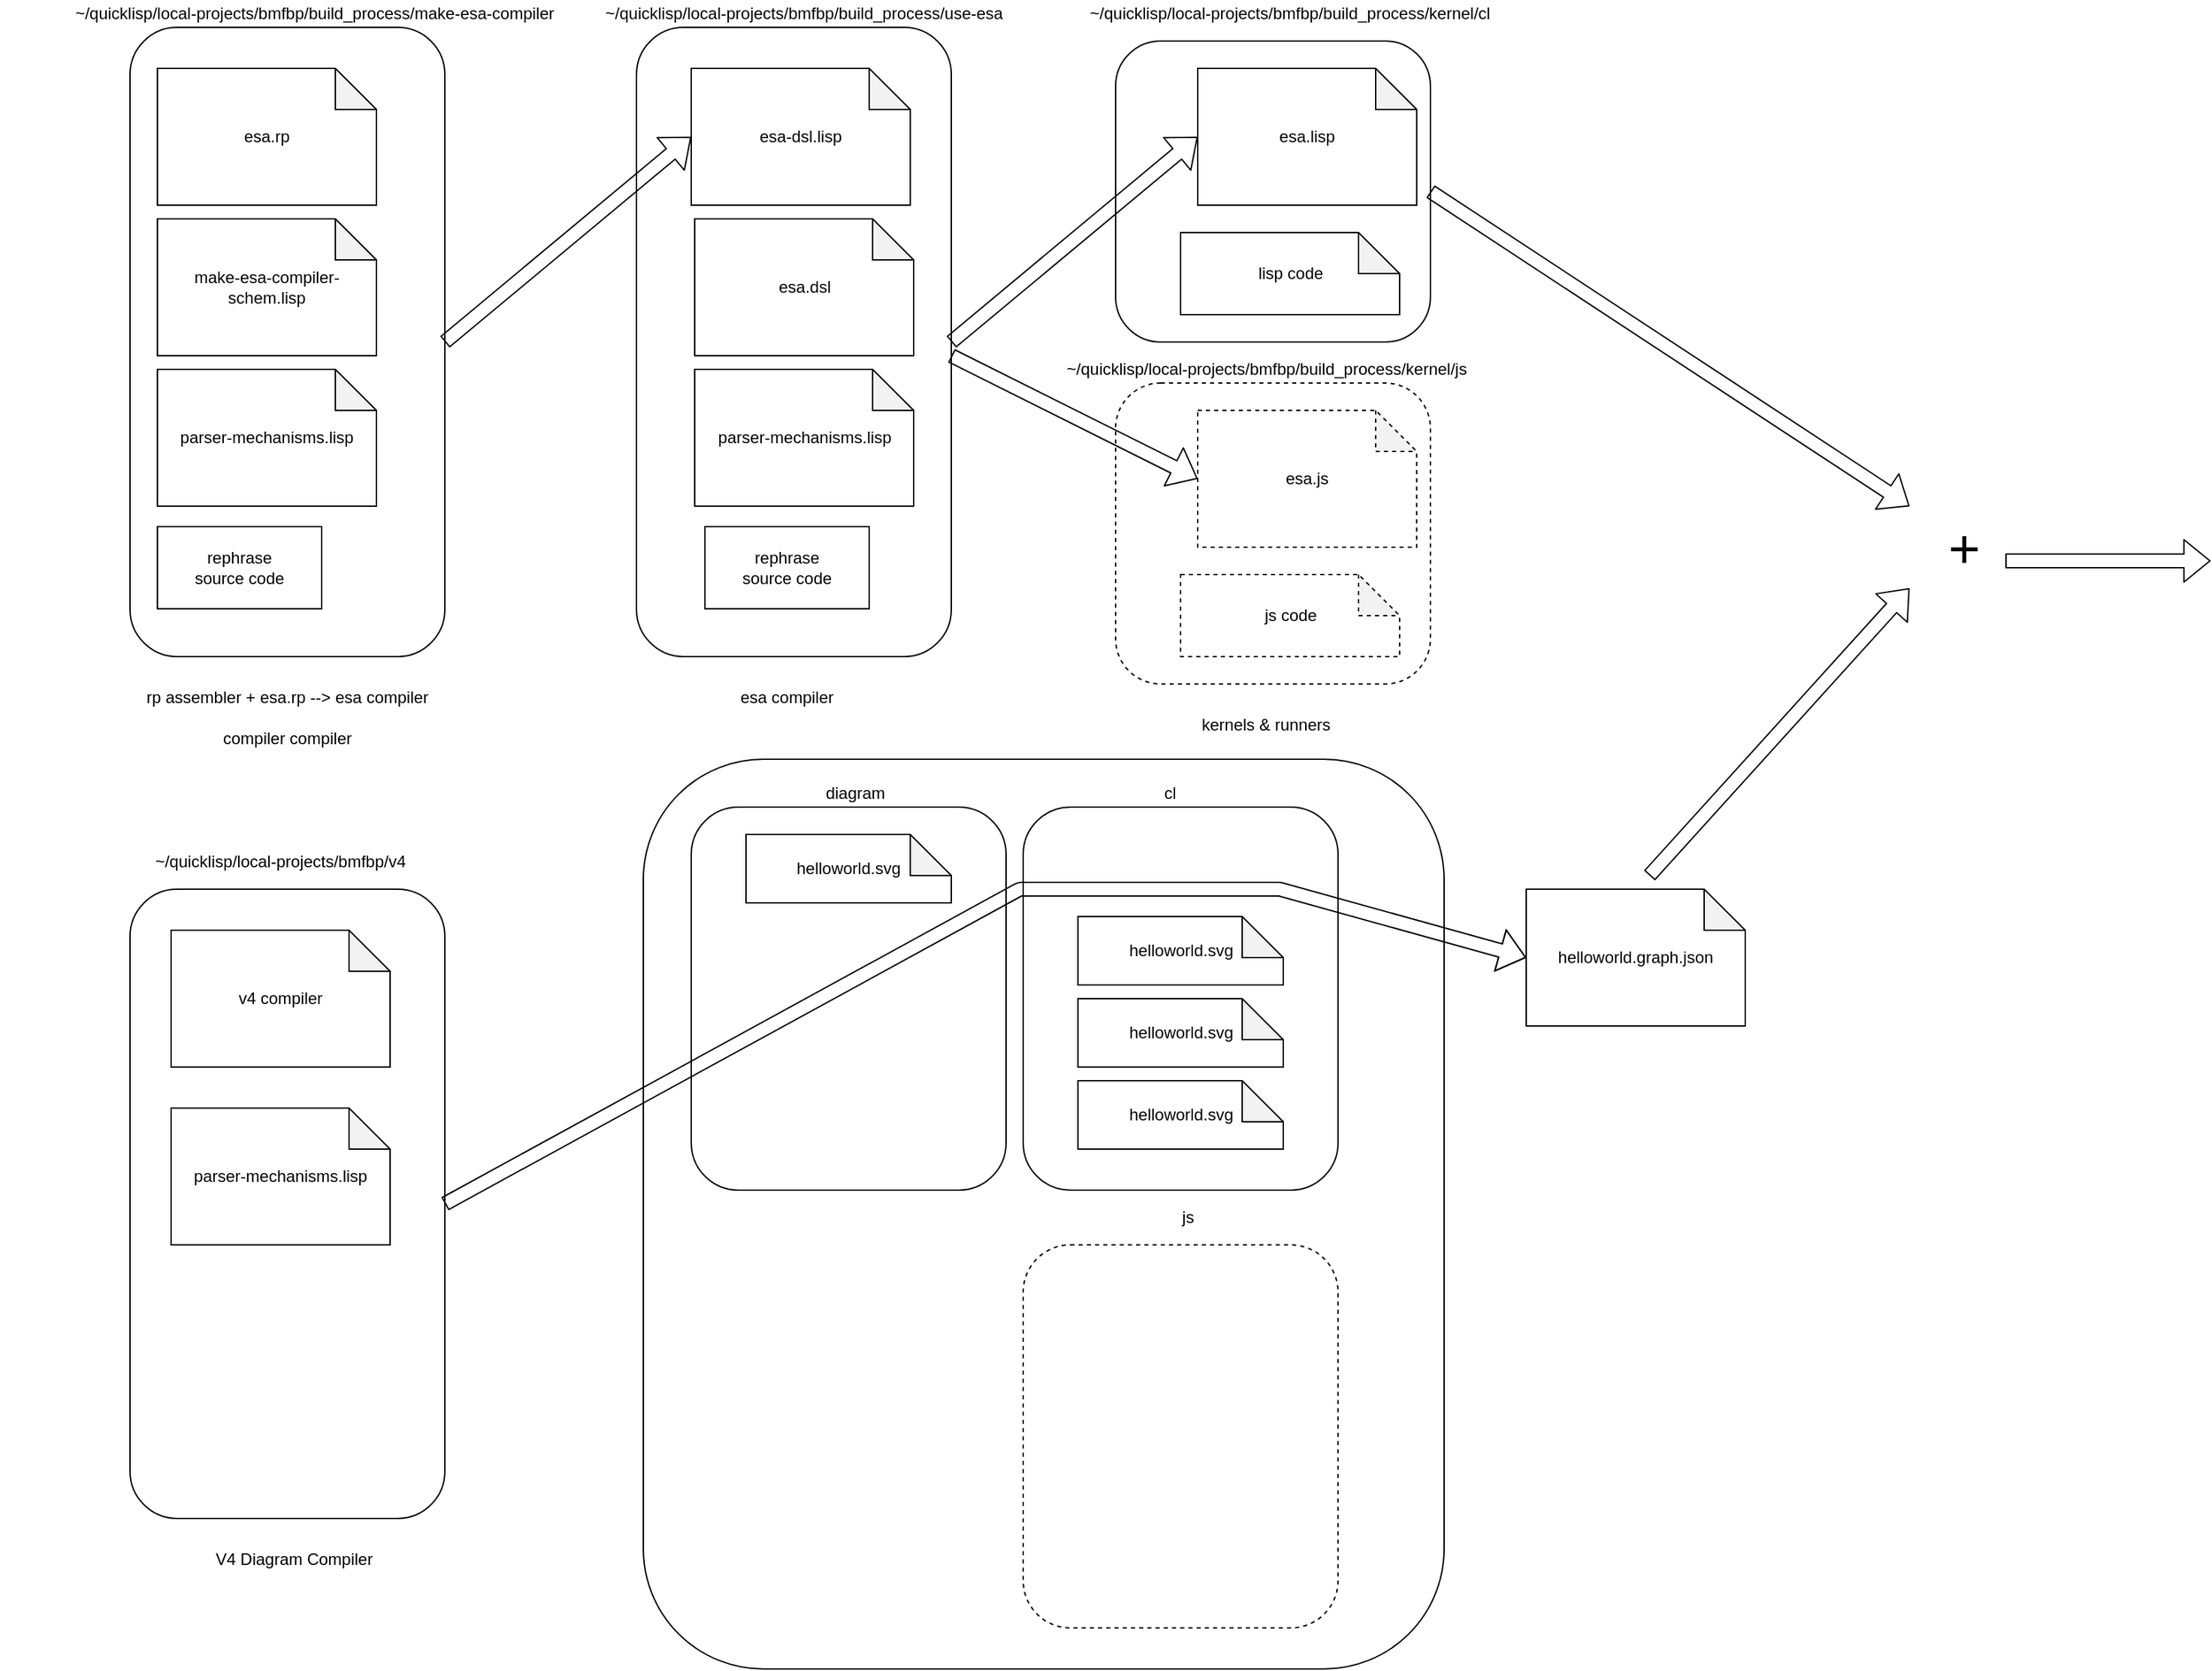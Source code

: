 <mxfile version="12.4.2" type="device" pages="1"><diagram id="ARhYGn0Xi3KF-ccJs8xG" name="esa workflow"><mxGraphModel dx="2206" dy="807" grid="1" gridSize="10" guides="1" tooltips="1" connect="1" arrows="1" fold="1" page="1" pageScale="1" pageWidth="1100" pageHeight="850" math="0" shadow="0"><root><mxCell id="0"/><mxCell id="1" parent="0"/><mxCell id="Y3nJVtJx29YbIr0Kz3dH-40" value="" style="rounded=1;whiteSpace=wrap;html=1;" vertex="1" parent="1"><mxGeometry x="405" y="565" width="585" height="665" as="geometry"/></mxCell><mxCell id="Y3nJVtJx29YbIr0Kz3dH-39" value="" style="rounded=1;whiteSpace=wrap;html=1;" vertex="1" parent="1"><mxGeometry x="682.5" y="600" width="230" height="280" as="geometry"/></mxCell><mxCell id="Y3nJVtJx29YbIr0Kz3dH-8" value="" style="rounded=1;whiteSpace=wrap;html=1;" vertex="1" parent="1"><mxGeometry x="400" y="30" width="230" height="460" as="geometry"/></mxCell><mxCell id="Y3nJVtJx29YbIr0Kz3dH-4" value="" style="rounded=1;whiteSpace=wrap;html=1;" vertex="1" parent="1"><mxGeometry x="30" y="30" width="230" height="460" as="geometry"/></mxCell><mxCell id="-_JR77yIatKBloOyYiaq-2" value="esa.rp" style="shape=note;whiteSpace=wrap;html=1;backgroundOutline=1;darkOpacity=0.05;" parent="1" vertex="1"><mxGeometry x="50" y="60" width="160" height="100" as="geometry"/></mxCell><mxCell id="-_JR77yIatKBloOyYiaq-7" value="esa-dsl.lisp" style="shape=note;whiteSpace=wrap;html=1;backgroundOutline=1;darkOpacity=0.05;" parent="1" vertex="1"><mxGeometry x="440" y="60" width="160" height="100" as="geometry"/></mxCell><mxCell id="Y3nJVtJx29YbIr0Kz3dH-1" value="rephrase&lt;br&gt;source code" style="rounded=0;whiteSpace=wrap;html=1;" vertex="1" parent="1"><mxGeometry x="50" y="395" width="120" height="60" as="geometry"/></mxCell><mxCell id="Y3nJVtJx29YbIr0Kz3dH-2" value="make-esa-compiler-schem.lisp" style="shape=note;whiteSpace=wrap;html=1;backgroundOutline=1;darkOpacity=0.05;" vertex="1" parent="1"><mxGeometry x="50" y="170" width="160" height="100" as="geometry"/></mxCell><mxCell id="Y3nJVtJx29YbIr0Kz3dH-3" value="parser-mechanisms.lisp" style="shape=note;whiteSpace=wrap;html=1;backgroundOutline=1;darkOpacity=0.05;" vertex="1" parent="1"><mxGeometry x="50" y="280" width="160" height="100" as="geometry"/></mxCell><mxCell id="Y3nJVtJx29YbIr0Kz3dH-5" value="~/quicklisp/local-projects/bmfbp/build_process/make-esa-compiler" style="text;html=1;strokeColor=none;fillColor=none;align=center;verticalAlign=middle;whiteSpace=wrap;rounded=0;" vertex="1" parent="1"><mxGeometry x="-40" y="10" width="410" height="20" as="geometry"/></mxCell><mxCell id="Y3nJVtJx29YbIr0Kz3dH-6" value="~/quicklisp/local-projects/bmfbp/build_process/use-esa" style="text;html=1;strokeColor=none;fillColor=none;align=center;verticalAlign=middle;whiteSpace=wrap;rounded=0;" vertex="1" parent="1"><mxGeometry x="345" y="10" width="355" height="20" as="geometry"/></mxCell><mxCell id="Y3nJVtJx29YbIr0Kz3dH-7" value="" style="shape=flexArrow;endArrow=classic;html=1;entryX=0;entryY=0.5;entryDx=0;entryDy=0;entryPerimeter=0;exitX=1;exitY=0.5;exitDx=0;exitDy=0;" edge="1" parent="1" source="Y3nJVtJx29YbIr0Kz3dH-4" target="-_JR77yIatKBloOyYiaq-7"><mxGeometry width="50" height="50" relative="1" as="geometry"><mxPoint x="-30" y="560" as="sourcePoint"/><mxPoint x="20" y="510" as="targetPoint"/></mxGeometry></mxCell><mxCell id="Y3nJVtJx29YbIr0Kz3dH-11" value="rp assembler + esa.rp --&amp;gt; esa compiler" style="text;html=1;strokeColor=none;fillColor=none;align=center;verticalAlign=middle;whiteSpace=wrap;rounded=0;" vertex="1" parent="1"><mxGeometry x="35" y="510" width="220" height="20" as="geometry"/></mxCell><mxCell id="Y3nJVtJx29YbIr0Kz3dH-14" value="esa compiler" style="text;html=1;strokeColor=none;fillColor=none;align=center;verticalAlign=middle;whiteSpace=wrap;rounded=0;" vertex="1" parent="1"><mxGeometry x="400" y="510" width="220" height="20" as="geometry"/></mxCell><mxCell id="Y3nJVtJx29YbIr0Kz3dH-15" value="compiler compiler" style="text;html=1;strokeColor=none;fillColor=none;align=center;verticalAlign=middle;whiteSpace=wrap;rounded=0;" vertex="1" parent="1"><mxGeometry x="35" y="540" width="220" height="20" as="geometry"/></mxCell><mxCell id="Y3nJVtJx29YbIr0Kz3dH-16" value="" style="rounded=1;whiteSpace=wrap;html=1;" vertex="1" parent="1"><mxGeometry x="750" y="40" width="230" height="220" as="geometry"/></mxCell><mxCell id="Y3nJVtJx29YbIr0Kz3dH-17" value="" style="rounded=1;whiteSpace=wrap;html=1;dashed=1;" vertex="1" parent="1"><mxGeometry x="750" y="290" width="230" height="220" as="geometry"/></mxCell><mxCell id="Y3nJVtJx29YbIr0Kz3dH-18" value="kernels &amp;amp; runners" style="text;html=1;strokeColor=none;fillColor=none;align=center;verticalAlign=middle;whiteSpace=wrap;rounded=0;" vertex="1" parent="1"><mxGeometry x="750" y="530" width="220" height="20" as="geometry"/></mxCell><mxCell id="Y3nJVtJx29YbIr0Kz3dH-19" value="rephrase&lt;br&gt;source code" style="rounded=0;whiteSpace=wrap;html=1;" vertex="1" parent="1"><mxGeometry x="450" y="395" width="120" height="60" as="geometry"/></mxCell><mxCell id="Y3nJVtJx29YbIr0Kz3dH-20" value="parser-mechanisms.lisp" style="shape=note;whiteSpace=wrap;html=1;backgroundOutline=1;darkOpacity=0.05;" vertex="1" parent="1"><mxGeometry x="442.5" y="280" width="160" height="100" as="geometry"/></mxCell><mxCell id="Y3nJVtJx29YbIr0Kz3dH-21" value="~/quicklisp/local-projects/bmfbp/build_process/kernel/cl" style="text;html=1;strokeColor=none;fillColor=none;align=center;verticalAlign=middle;whiteSpace=wrap;rounded=0;" vertex="1" parent="1"><mxGeometry x="700" y="10" width="355" height="20" as="geometry"/></mxCell><mxCell id="Y3nJVtJx29YbIr0Kz3dH-22" value="~/quicklisp/local-projects/bmfbp/build_process/kernel/js" style="text;html=1;strokeColor=none;fillColor=none;align=center;verticalAlign=middle;whiteSpace=wrap;rounded=0;" vertex="1" parent="1"><mxGeometry x="682.5" y="270" width="355" height="20" as="geometry"/></mxCell><mxCell id="Y3nJVtJx29YbIr0Kz3dH-23" value="" style="shape=flexArrow;endArrow=classic;html=1;entryX=0;entryY=0.5;entryDx=0;entryDy=0;entryPerimeter=0;exitX=1;exitY=0.5;exitDx=0;exitDy=0;" edge="1" parent="1"><mxGeometry width="50" height="50" relative="1" as="geometry"><mxPoint x="630" y="260" as="sourcePoint"/><mxPoint x="810" y="110" as="targetPoint"/></mxGeometry></mxCell><mxCell id="Y3nJVtJx29YbIr0Kz3dH-24" value="" style="shape=flexArrow;endArrow=classic;html=1;entryX=0;entryY=0.5;entryDx=0;entryDy=0;entryPerimeter=0;exitX=1;exitY=0.5;exitDx=0;exitDy=0;" edge="1" parent="1" target="Y3nJVtJx29YbIr0Kz3dH-26"><mxGeometry width="50" height="50" relative="1" as="geometry"><mxPoint x="630" y="270" as="sourcePoint"/><mxPoint x="810" y="120" as="targetPoint"/></mxGeometry></mxCell><mxCell id="Y3nJVtJx29YbIr0Kz3dH-25" value="esa.lisp" style="shape=note;whiteSpace=wrap;html=1;backgroundOutline=1;darkOpacity=0.05;" vertex="1" parent="1"><mxGeometry x="810" y="60" width="160" height="100" as="geometry"/></mxCell><mxCell id="Y3nJVtJx29YbIr0Kz3dH-26" value="esa.js" style="shape=note;whiteSpace=wrap;html=1;backgroundOutline=1;darkOpacity=0.05;dashed=1;" vertex="1" parent="1"><mxGeometry x="810" y="310" width="160" height="100" as="geometry"/></mxCell><mxCell id="Y3nJVtJx29YbIr0Kz3dH-27" value="" style="rounded=1;whiteSpace=wrap;html=1;" vertex="1" parent="1"><mxGeometry x="30" y="660" width="230" height="460" as="geometry"/></mxCell><mxCell id="Y3nJVtJx29YbIr0Kz3dH-28" value="~/quicklisp/local-projects/bmfbp/v4" style="text;html=1;strokeColor=none;fillColor=none;align=center;verticalAlign=middle;whiteSpace=wrap;rounded=0;" vertex="1" parent="1"><mxGeometry x="-65" y="630" width="410" height="20" as="geometry"/></mxCell><mxCell id="Y3nJVtJx29YbIr0Kz3dH-29" value="v4 compiler" style="shape=note;whiteSpace=wrap;html=1;backgroundOutline=1;darkOpacity=0.05;" vertex="1" parent="1"><mxGeometry x="60" y="690" width="160" height="100" as="geometry"/></mxCell><mxCell id="Y3nJVtJx29YbIr0Kz3dH-30" value="parser-mechanisms.lisp" style="shape=note;whiteSpace=wrap;html=1;backgroundOutline=1;darkOpacity=0.05;" vertex="1" parent="1"><mxGeometry x="60" y="820" width="160" height="100" as="geometry"/></mxCell><mxCell id="Y3nJVtJx29YbIr0Kz3dH-31" value="helloworld.graph.json" style="shape=note;whiteSpace=wrap;html=1;backgroundOutline=1;darkOpacity=0.05;" vertex="1" parent="1"><mxGeometry x="1050" y="660" width="160" height="100" as="geometry"/></mxCell><mxCell id="Y3nJVtJx29YbIr0Kz3dH-32" value="V4 Diagram Compiler" style="text;html=1;strokeColor=none;fillColor=none;align=center;verticalAlign=middle;whiteSpace=wrap;rounded=0;" vertex="1" parent="1"><mxGeometry x="40" y="1140" width="220" height="20" as="geometry"/></mxCell><mxCell id="Y3nJVtJx29YbIr0Kz3dH-33" value="" style="rounded=1;whiteSpace=wrap;html=1;" vertex="1" parent="1"><mxGeometry x="440" y="600" width="230" height="280" as="geometry"/></mxCell><mxCell id="Y3nJVtJx29YbIr0Kz3dH-34" value="helloworld.svg" style="shape=note;whiteSpace=wrap;html=1;backgroundOutline=1;darkOpacity=0.05;" vertex="1" parent="1"><mxGeometry x="480" y="620" width="150" height="50" as="geometry"/></mxCell><mxCell id="Y3nJVtJx29YbIr0Kz3dH-35" value="helloworld.svg" style="shape=note;whiteSpace=wrap;html=1;backgroundOutline=1;darkOpacity=0.05;" vertex="1" parent="1"><mxGeometry x="722.5" y="680" width="150" height="50" as="geometry"/></mxCell><mxCell id="Y3nJVtJx29YbIr0Kz3dH-36" value="helloworld.svg" style="shape=note;whiteSpace=wrap;html=1;backgroundOutline=1;darkOpacity=0.05;" vertex="1" parent="1"><mxGeometry x="722.5" y="740" width="150" height="50" as="geometry"/></mxCell><mxCell id="Y3nJVtJx29YbIr0Kz3dH-37" value="helloworld.svg" style="shape=note;whiteSpace=wrap;html=1;backgroundOutline=1;darkOpacity=0.05;" vertex="1" parent="1"><mxGeometry x="722.5" y="800" width="150" height="50" as="geometry"/></mxCell><mxCell id="Y3nJVtJx29YbIr0Kz3dH-41" value="diagram" style="text;html=1;strokeColor=none;fillColor=none;align=center;verticalAlign=middle;whiteSpace=wrap;rounded=0;" vertex="1" parent="1"><mxGeometry x="450" y="580" width="220" height="20" as="geometry"/></mxCell><mxCell id="Y3nJVtJx29YbIr0Kz3dH-42" value="cl" style="text;html=1;strokeColor=none;fillColor=none;align=center;verticalAlign=middle;whiteSpace=wrap;rounded=0;" vertex="1" parent="1"><mxGeometry x="680" y="580" width="220" height="20" as="geometry"/></mxCell><mxCell id="Y3nJVtJx29YbIr0Kz3dH-43" value="" style="rounded=1;whiteSpace=wrap;html=1;dashed=1;" vertex="1" parent="1"><mxGeometry x="682.5" y="920" width="230" height="280" as="geometry"/></mxCell><mxCell id="Y3nJVtJx29YbIr0Kz3dH-44" value="js" style="text;html=1;strokeColor=none;fillColor=none;align=center;verticalAlign=middle;whiteSpace=wrap;rounded=0;" vertex="1" parent="1"><mxGeometry x="692.5" y="890" width="220" height="20" as="geometry"/></mxCell><mxCell id="Y3nJVtJx29YbIr0Kz3dH-45" value="" style="shape=flexArrow;endArrow=classic;html=1;entryX=0;entryY=0.5;entryDx=0;entryDy=0;entryPerimeter=0;exitX=1;exitY=0.5;exitDx=0;exitDy=0;" edge="1" parent="1" target="Y3nJVtJx29YbIr0Kz3dH-31"><mxGeometry width="50" height="50" relative="1" as="geometry"><mxPoint x="260" y="890" as="sourcePoint"/><mxPoint x="440" y="740" as="targetPoint"/><Array as="points"><mxPoint x="680" y="660"/><mxPoint x="870" y="660"/></Array></mxGeometry></mxCell><mxCell id="Y3nJVtJx29YbIr0Kz3dH-46" value="lisp code" style="shape=note;whiteSpace=wrap;html=1;backgroundOutline=1;darkOpacity=0.05;" vertex="1" parent="1"><mxGeometry x="797.5" y="180" width="160" height="60" as="geometry"/></mxCell><mxCell id="Y3nJVtJx29YbIr0Kz3dH-47" value="js code" style="shape=note;whiteSpace=wrap;html=1;backgroundOutline=1;darkOpacity=0.05;dashed=1;" vertex="1" parent="1"><mxGeometry x="797.5" y="430" width="160" height="60" as="geometry"/></mxCell><mxCell id="Y3nJVtJx29YbIr0Kz3dH-48" value="&lt;font style=&quot;font-size: 40px&quot;&gt;+&lt;/font&gt;" style="text;html=1;strokeColor=none;fillColor=none;align=center;verticalAlign=middle;whiteSpace=wrap;rounded=0;" vertex="1" parent="1"><mxGeometry x="1330" y="380" width="80" height="60" as="geometry"/></mxCell><mxCell id="Y3nJVtJx29YbIr0Kz3dH-49" value="" style="shape=flexArrow;endArrow=classic;html=1;entryX=0;entryY=0;entryDx=0;entryDy=0;exitX=1;exitY=0.5;exitDx=0;exitDy=0;" edge="1" parent="1" target="Y3nJVtJx29YbIr0Kz3dH-48"><mxGeometry width="50" height="50" relative="1" as="geometry"><mxPoint x="980.0" y="150" as="sourcePoint"/><mxPoint x="1160.0" y="240" as="targetPoint"/></mxGeometry></mxCell><mxCell id="Y3nJVtJx29YbIr0Kz3dH-51" value="" style="shape=flexArrow;endArrow=classic;html=1;entryX=0;entryY=1;entryDx=0;entryDy=0;" edge="1" parent="1" target="Y3nJVtJx29YbIr0Kz3dH-48"><mxGeometry width="50" height="50" relative="1" as="geometry"><mxPoint x="1140" y="650" as="sourcePoint"/><mxPoint x="1340" y="610" as="targetPoint"/></mxGeometry></mxCell><mxCell id="Y3nJVtJx29YbIr0Kz3dH-52" value="" style="shape=flexArrow;endArrow=classic;html=1;" edge="1" parent="1"><mxGeometry width="50" height="50" relative="1" as="geometry"><mxPoint x="1400.0" y="420" as="sourcePoint"/><mxPoint x="1550" y="420" as="targetPoint"/></mxGeometry></mxCell><mxCell id="Y3nJVtJx29YbIr0Kz3dH-53" value="esa.dsl" style="shape=note;whiteSpace=wrap;html=1;backgroundOutline=1;darkOpacity=0.05;" vertex="1" parent="1"><mxGeometry x="442.5" y="170" width="160" height="100" as="geometry"/></mxCell></root></mxGraphModel></diagram></mxfile>